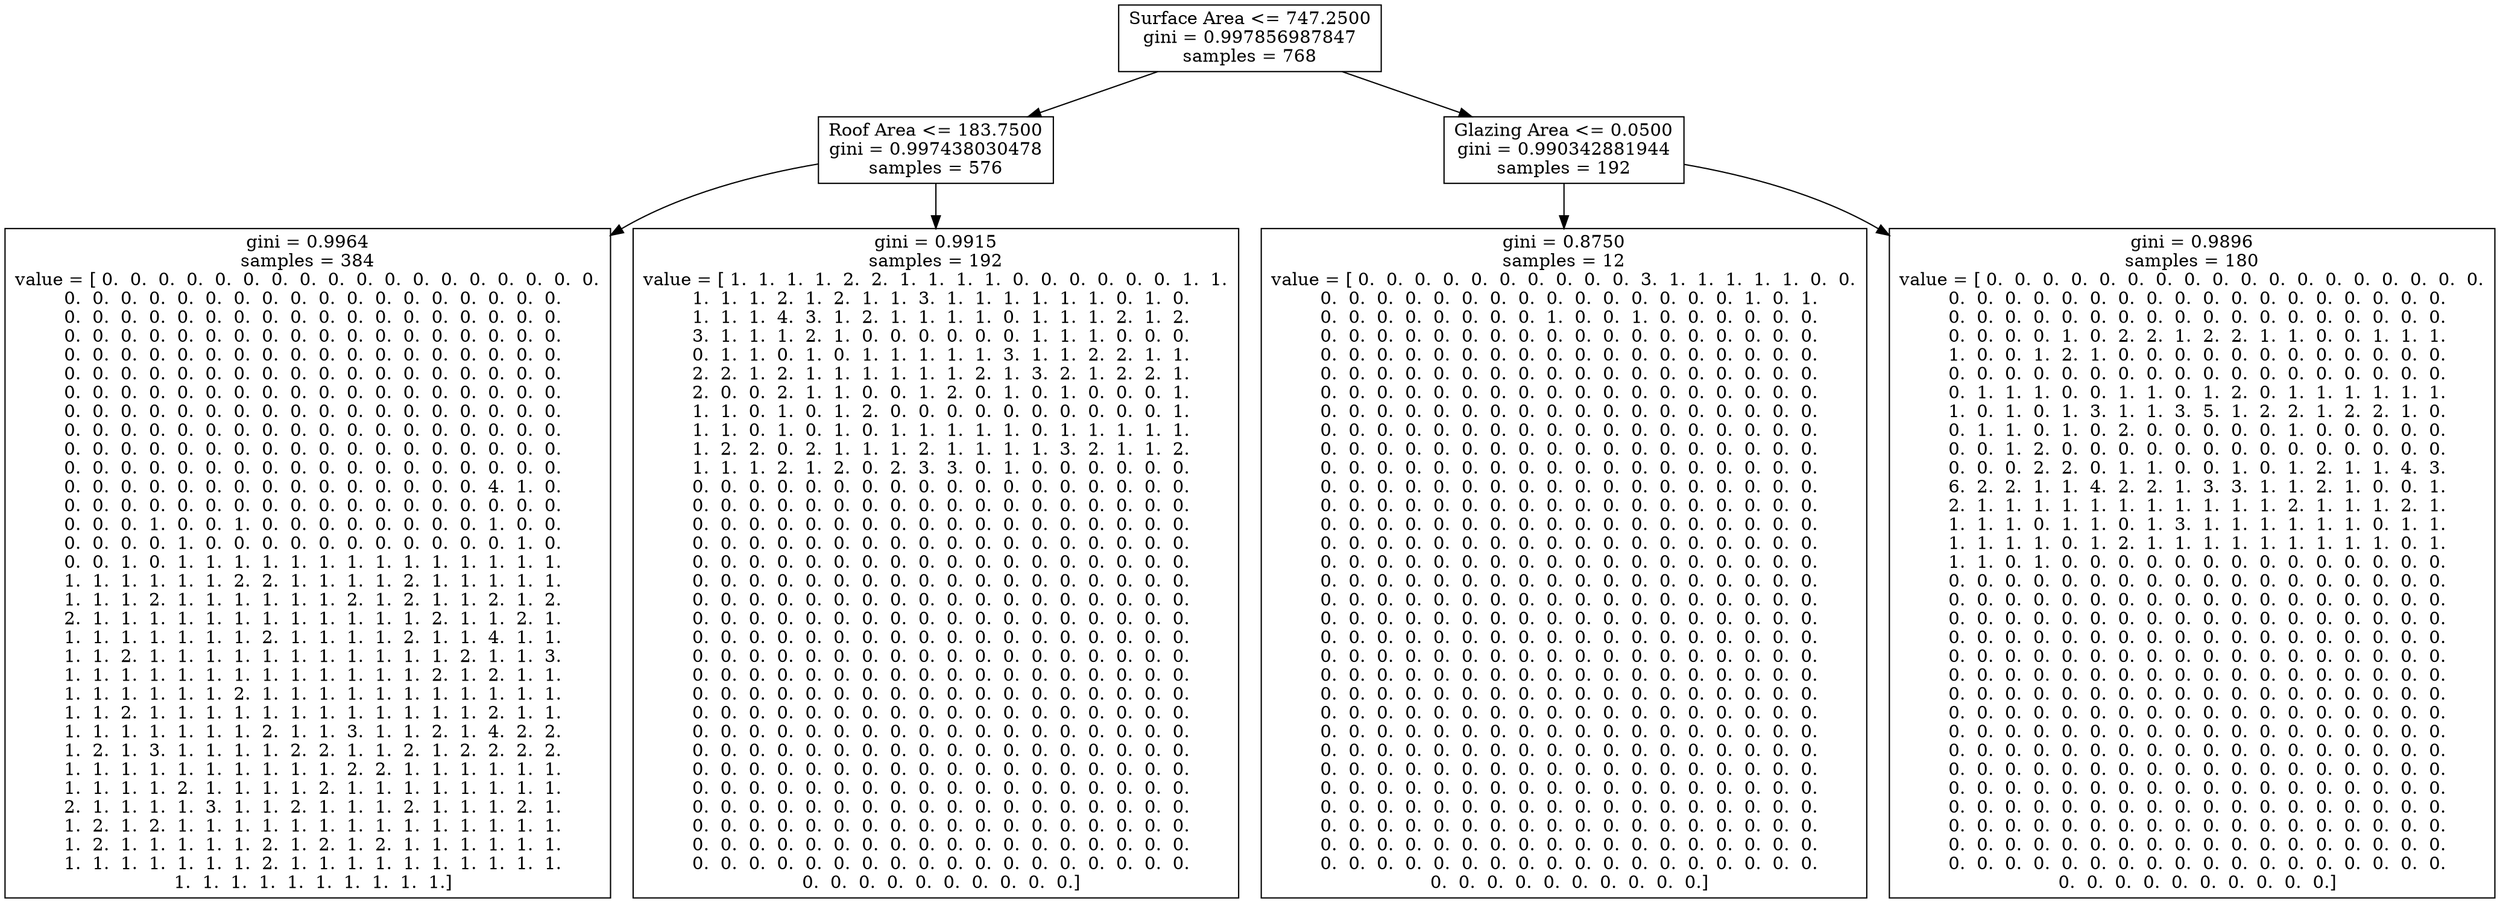 digraph Tree {
0 [label="Surface Area <= 747.2500\ngini = 0.997856987847\nsamples = 768", shape="box"] ;
1 [label="Roof Area <= 183.7500\ngini = 0.997438030478\nsamples = 576", shape="box"] ;
0 -> 1 ;
2 [label="gini = 0.9964\nsamples = 384\nvalue = [ 0.  0.  0.  0.  0.  0.  0.  0.  0.  0.  0.  0.  0.  0.  0.  0.  0.  0.
  0.  0.  0.  0.  0.  0.  0.  0.  0.  0.  0.  0.  0.  0.  0.  0.  0.  0.
  0.  0.  0.  0.  0.  0.  0.  0.  0.  0.  0.  0.  0.  0.  0.  0.  0.  0.
  0.  0.  0.  0.  0.  0.  0.  0.  0.  0.  0.  0.  0.  0.  0.  0.  0.  0.
  0.  0.  0.  0.  0.  0.  0.  0.  0.  0.  0.  0.  0.  0.  0.  0.  0.  0.
  0.  0.  0.  0.  0.  0.  0.  0.  0.  0.  0.  0.  0.  0.  0.  0.  0.  0.
  0.  0.  0.  0.  0.  0.  0.  0.  0.  0.  0.  0.  0.  0.  0.  0.  0.  0.
  0.  0.  0.  0.  0.  0.  0.  0.  0.  0.  0.  0.  0.  0.  0.  0.  0.  0.
  0.  0.  0.  0.  0.  0.  0.  0.  0.  0.  0.  0.  0.  0.  0.  0.  0.  0.
  0.  0.  0.  0.  0.  0.  0.  0.  0.  0.  0.  0.  0.  0.  0.  0.  0.  0.
  0.  0.  0.  0.  0.  0.  0.  0.  0.  0.  0.  0.  0.  0.  0.  0.  0.  0.
  0.  0.  0.  0.  0.  0.  0.  0.  0.  0.  0.  0.  0.  0.  0.  4.  1.  0.
  0.  0.  0.  0.  0.  0.  0.  0.  0.  0.  0.  0.  0.  0.  0.  0.  0.  0.
  0.  0.  0.  1.  0.  0.  1.  0.  0.  0.  0.  0.  0.  0.  0.  1.  0.  0.
  0.  0.  0.  0.  1.  0.  0.  0.  0.  0.  0.  0.  0.  0.  0.  0.  1.  0.
  0.  0.  1.  0.  1.  1.  1.  1.  1.  1.  1.  1.  1.  1.  1.  1.  1.  1.
  1.  1.  1.  1.  1.  1.  2.  2.  1.  1.  1.  1.  2.  1.  1.  1.  1.  1.
  1.  1.  1.  2.  1.  1.  1.  1.  1.  1.  2.  1.  2.  1.  1.  2.  1.  2.
  2.  1.  1.  1.  1.  1.  1.  1.  1.  1.  1.  1.  1.  2.  1.  1.  2.  1.
  1.  1.  1.  1.  1.  1.  1.  2.  1.  1.  1.  1.  2.  1.  1.  4.  1.  1.
  1.  1.  2.  1.  1.  1.  1.  1.  1.  1.  1.  1.  1.  1.  2.  1.  1.  3.
  1.  1.  1.  1.  1.  1.  1.  1.  1.  1.  1.  1.  1.  2.  1.  2.  1.  1.
  1.  1.  1.  1.  1.  1.  2.  1.  1.  1.  1.  1.  1.  1.  1.  1.  1.  1.
  1.  1.  2.  1.  1.  1.  1.  1.  1.  1.  1.  1.  1.  1.  1.  2.  1.  1.
  1.  1.  1.  1.  1.  1.  1.  2.  1.  1.  3.  1.  1.  2.  1.  4.  2.  2.
  1.  2.  1.  3.  1.  1.  1.  1.  2.  2.  1.  1.  2.  1.  2.  2.  2.  2.
  1.  1.  1.  1.  1.  1.  1.  1.  1.  1.  2.  2.  1.  1.  1.  1.  1.  1.
  1.  1.  1.  1.  2.  1.  1.  1.  1.  2.  1.  1.  1.  1.  1.  1.  1.  1.
  2.  1.  1.  1.  1.  3.  1.  1.  2.  1.  1.  1.  2.  1.  1.  1.  2.  1.
  1.  2.  1.  2.  1.  1.  1.  1.  1.  1.  1.  1.  1.  1.  1.  1.  1.  1.
  1.  2.  1.  1.  1.  1.  1.  2.  1.  2.  1.  2.  1.  1.  1.  1.  1.  1.
  1.  1.  1.  1.  1.  1.  1.  2.  1.  1.  1.  1.  1.  1.  1.  1.  1.  1.
  1.  1.  1.  1.  1.  1.  1.  1.  1.  1.]", shape="box"] ;
1 -> 2 ;
3 [label="gini = 0.9915\nsamples = 192\nvalue = [ 1.  1.  1.  1.  2.  2.  1.  1.  1.  1.  0.  0.  0.  0.  0.  0.  1.  1.
  1.  1.  1.  2.  1.  2.  1.  1.  3.  1.  1.  1.  1.  1.  1.  0.  1.  0.
  1.  1.  1.  4.  3.  1.  2.  1.  1.  1.  1.  0.  1.  1.  1.  2.  1.  2.
  3.  1.  1.  1.  2.  1.  0.  0.  0.  0.  0.  0.  1.  1.  1.  0.  0.  0.
  0.  1.  1.  0.  1.  0.  1.  1.  1.  1.  1.  3.  1.  1.  2.  2.  1.  1.
  2.  2.  1.  2.  1.  1.  1.  1.  1.  1.  2.  1.  3.  2.  1.  2.  2.  1.
  2.  0.  0.  2.  1.  1.  0.  0.  1.  2.  0.  1.  0.  1.  0.  0.  0.  1.
  1.  1.  0.  1.  0.  1.  2.  0.  0.  0.  0.  0.  0.  0.  0.  0.  0.  1.
  1.  1.  0.  1.  0.  1.  0.  1.  1.  1.  1.  1.  0.  1.  1.  1.  1.  1.
  1.  2.  2.  0.  2.  1.  1.  1.  2.  1.  1.  1.  1.  3.  2.  1.  1.  2.
  1.  1.  1.  2.  1.  2.  0.  2.  3.  3.  0.  1.  0.  0.  0.  0.  0.  0.
  0.  0.  0.  0.  0.  0.  0.  0.  0.  0.  0.  0.  0.  0.  0.  0.  0.  0.
  0.  0.  0.  0.  0.  0.  0.  0.  0.  0.  0.  0.  0.  0.  0.  0.  0.  0.
  0.  0.  0.  0.  0.  0.  0.  0.  0.  0.  0.  0.  0.  0.  0.  0.  0.  0.
  0.  0.  0.  0.  0.  0.  0.  0.  0.  0.  0.  0.  0.  0.  0.  0.  0.  0.
  0.  0.  0.  0.  0.  0.  0.  0.  0.  0.  0.  0.  0.  0.  0.  0.  0.  0.
  0.  0.  0.  0.  0.  0.  0.  0.  0.  0.  0.  0.  0.  0.  0.  0.  0.  0.
  0.  0.  0.  0.  0.  0.  0.  0.  0.  0.  0.  0.  0.  0.  0.  0.  0.  0.
  0.  0.  0.  0.  0.  0.  0.  0.  0.  0.  0.  0.  0.  0.  0.  0.  0.  0.
  0.  0.  0.  0.  0.  0.  0.  0.  0.  0.  0.  0.  0.  0.  0.  0.  0.  0.
  0.  0.  0.  0.  0.  0.  0.  0.  0.  0.  0.  0.  0.  0.  0.  0.  0.  0.
  0.  0.  0.  0.  0.  0.  0.  0.  0.  0.  0.  0.  0.  0.  0.  0.  0.  0.
  0.  0.  0.  0.  0.  0.  0.  0.  0.  0.  0.  0.  0.  0.  0.  0.  0.  0.
  0.  0.  0.  0.  0.  0.  0.  0.  0.  0.  0.  0.  0.  0.  0.  0.  0.  0.
  0.  0.  0.  0.  0.  0.  0.  0.  0.  0.  0.  0.  0.  0.  0.  0.  0.  0.
  0.  0.  0.  0.  0.  0.  0.  0.  0.  0.  0.  0.  0.  0.  0.  0.  0.  0.
  0.  0.  0.  0.  0.  0.  0.  0.  0.  0.  0.  0.  0.  0.  0.  0.  0.  0.
  0.  0.  0.  0.  0.  0.  0.  0.  0.  0.  0.  0.  0.  0.  0.  0.  0.  0.
  0.  0.  0.  0.  0.  0.  0.  0.  0.  0.  0.  0.  0.  0.  0.  0.  0.  0.
  0.  0.  0.  0.  0.  0.  0.  0.  0.  0.  0.  0.  0.  0.  0.  0.  0.  0.
  0.  0.  0.  0.  0.  0.  0.  0.  0.  0.  0.  0.  0.  0.  0.  0.  0.  0.
  0.  0.  0.  0.  0.  0.  0.  0.  0.  0.  0.  0.  0.  0.  0.  0.  0.  0.
  0.  0.  0.  0.  0.  0.  0.  0.  0.  0.]", shape="box"] ;
1 -> 3 ;
4 [label="Glazing Area <= 0.0500\ngini = 0.990342881944\nsamples = 192", shape="box"] ;
0 -> 4 ;
5 [label="gini = 0.8750\nsamples = 12\nvalue = [ 0.  0.  0.  0.  0.  0.  0.  0.  0.  0.  3.  1.  1.  1.  1.  1.  0.  0.
  0.  0.  0.  0.  0.  0.  0.  0.  0.  0.  0.  0.  0.  0.  0.  1.  0.  1.
  0.  0.  0.  0.  0.  0.  0.  0.  1.  0.  0.  1.  0.  0.  0.  0.  0.  0.
  0.  0.  0.  0.  0.  0.  0.  0.  0.  0.  0.  0.  0.  0.  0.  0.  0.  0.
  0.  0.  0.  0.  0.  0.  0.  0.  0.  0.  0.  0.  0.  0.  0.  0.  0.  0.
  0.  0.  0.  0.  0.  0.  0.  0.  0.  0.  0.  0.  0.  0.  0.  0.  0.  0.
  0.  0.  0.  0.  0.  0.  0.  0.  0.  0.  0.  0.  0.  0.  0.  0.  0.  0.
  0.  0.  0.  0.  0.  0.  0.  0.  0.  0.  0.  0.  0.  0.  0.  0.  0.  0.
  0.  0.  0.  0.  0.  0.  0.  0.  0.  0.  0.  0.  0.  0.  0.  0.  0.  0.
  0.  0.  0.  0.  0.  0.  0.  0.  0.  0.  0.  0.  0.  0.  0.  0.  0.  0.
  0.  0.  0.  0.  0.  0.  0.  0.  0.  0.  0.  0.  0.  0.  0.  0.  0.  0.
  0.  0.  0.  0.  0.  0.  0.  0.  0.  0.  0.  0.  0.  0.  0.  0.  0.  0.
  0.  0.  0.  0.  0.  0.  0.  0.  0.  0.  0.  0.  0.  0.  0.  0.  0.  0.
  0.  0.  0.  0.  0.  0.  0.  0.  0.  0.  0.  0.  0.  0.  0.  0.  0.  0.
  0.  0.  0.  0.  0.  0.  0.  0.  0.  0.  0.  0.  0.  0.  0.  0.  0.  0.
  0.  0.  0.  0.  0.  0.  0.  0.  0.  0.  0.  0.  0.  0.  0.  0.  0.  0.
  0.  0.  0.  0.  0.  0.  0.  0.  0.  0.  0.  0.  0.  0.  0.  0.  0.  0.
  0.  0.  0.  0.  0.  0.  0.  0.  0.  0.  0.  0.  0.  0.  0.  0.  0.  0.
  0.  0.  0.  0.  0.  0.  0.  0.  0.  0.  0.  0.  0.  0.  0.  0.  0.  0.
  0.  0.  0.  0.  0.  0.  0.  0.  0.  0.  0.  0.  0.  0.  0.  0.  0.  0.
  0.  0.  0.  0.  0.  0.  0.  0.  0.  0.  0.  0.  0.  0.  0.  0.  0.  0.
  0.  0.  0.  0.  0.  0.  0.  0.  0.  0.  0.  0.  0.  0.  0.  0.  0.  0.
  0.  0.  0.  0.  0.  0.  0.  0.  0.  0.  0.  0.  0.  0.  0.  0.  0.  0.
  0.  0.  0.  0.  0.  0.  0.  0.  0.  0.  0.  0.  0.  0.  0.  0.  0.  0.
  0.  0.  0.  0.  0.  0.  0.  0.  0.  0.  0.  0.  0.  0.  0.  0.  0.  0.
  0.  0.  0.  0.  0.  0.  0.  0.  0.  0.  0.  0.  0.  0.  0.  0.  0.  0.
  0.  0.  0.  0.  0.  0.  0.  0.  0.  0.  0.  0.  0.  0.  0.  0.  0.  0.
  0.  0.  0.  0.  0.  0.  0.  0.  0.  0.  0.  0.  0.  0.  0.  0.  0.  0.
  0.  0.  0.  0.  0.  0.  0.  0.  0.  0.  0.  0.  0.  0.  0.  0.  0.  0.
  0.  0.  0.  0.  0.  0.  0.  0.  0.  0.  0.  0.  0.  0.  0.  0.  0.  0.
  0.  0.  0.  0.  0.  0.  0.  0.  0.  0.  0.  0.  0.  0.  0.  0.  0.  0.
  0.  0.  0.  0.  0.  0.  0.  0.  0.  0.  0.  0.  0.  0.  0.  0.  0.  0.
  0.  0.  0.  0.  0.  0.  0.  0.  0.  0.]", shape="box"] ;
4 -> 5 ;
6 [label="gini = 0.9896\nsamples = 180\nvalue = [ 0.  0.  0.  0.  0.  0.  0.  0.  0.  0.  0.  0.  0.  0.  0.  0.  0.  0.
  0.  0.  0.  0.  0.  0.  0.  0.  0.  0.  0.  0.  0.  0.  0.  0.  0.  0.
  0.  0.  0.  0.  0.  0.  0.  0.  0.  0.  0.  0.  0.  0.  0.  0.  0.  0.
  0.  0.  0.  0.  1.  0.  2.  2.  1.  2.  2.  1.  1.  0.  0.  1.  1.  1.
  1.  0.  0.  1.  2.  1.  0.  0.  0.  0.  0.  0.  0.  0.  0.  0.  0.  0.
  0.  0.  0.  0.  0.  0.  0.  0.  0.  0.  0.  0.  0.  0.  0.  0.  0.  0.
  0.  1.  1.  1.  0.  0.  1.  1.  0.  1.  2.  0.  1.  1.  1.  1.  1.  1.
  1.  0.  1.  0.  1.  3.  1.  1.  3.  5.  1.  2.  2.  1.  2.  2.  1.  0.
  0.  1.  1.  0.  1.  0.  2.  0.  0.  0.  0.  0.  1.  0.  0.  0.  0.  0.
  0.  0.  1.  2.  0.  0.  0.  0.  0.  0.  0.  0.  0.  0.  0.  0.  0.  0.
  0.  0.  0.  2.  2.  0.  1.  1.  0.  0.  1.  0.  1.  2.  1.  1.  4.  3.
  6.  2.  2.  1.  1.  4.  2.  2.  1.  3.  3.  1.  1.  2.  1.  0.  0.  1.
  2.  1.  1.  1.  1.  1.  1.  1.  1.  1.  1.  1.  2.  1.  1.  1.  2.  1.
  1.  1.  1.  0.  1.  1.  0.  1.  3.  1.  1.  1.  1.  1.  1.  0.  1.  1.
  1.  1.  1.  1.  0.  1.  2.  1.  1.  1.  1.  1.  1.  1.  1.  1.  0.  1.
  1.  1.  0.  1.  0.  0.  0.  0.  0.  0.  0.  0.  0.  0.  0.  0.  0.  0.
  0.  0.  0.  0.  0.  0.  0.  0.  0.  0.  0.  0.  0.  0.  0.  0.  0.  0.
  0.  0.  0.  0.  0.  0.  0.  0.  0.  0.  0.  0.  0.  0.  0.  0.  0.  0.
  0.  0.  0.  0.  0.  0.  0.  0.  0.  0.  0.  0.  0.  0.  0.  0.  0.  0.
  0.  0.  0.  0.  0.  0.  0.  0.  0.  0.  0.  0.  0.  0.  0.  0.  0.  0.
  0.  0.  0.  0.  0.  0.  0.  0.  0.  0.  0.  0.  0.  0.  0.  0.  0.  0.
  0.  0.  0.  0.  0.  0.  0.  0.  0.  0.  0.  0.  0.  0.  0.  0.  0.  0.
  0.  0.  0.  0.  0.  0.  0.  0.  0.  0.  0.  0.  0.  0.  0.  0.  0.  0.
  0.  0.  0.  0.  0.  0.  0.  0.  0.  0.  0.  0.  0.  0.  0.  0.  0.  0.
  0.  0.  0.  0.  0.  0.  0.  0.  0.  0.  0.  0.  0.  0.  0.  0.  0.  0.
  0.  0.  0.  0.  0.  0.  0.  0.  0.  0.  0.  0.  0.  0.  0.  0.  0.  0.
  0.  0.  0.  0.  0.  0.  0.  0.  0.  0.  0.  0.  0.  0.  0.  0.  0.  0.
  0.  0.  0.  0.  0.  0.  0.  0.  0.  0.  0.  0.  0.  0.  0.  0.  0.  0.
  0.  0.  0.  0.  0.  0.  0.  0.  0.  0.  0.  0.  0.  0.  0.  0.  0.  0.
  0.  0.  0.  0.  0.  0.  0.  0.  0.  0.  0.  0.  0.  0.  0.  0.  0.  0.
  0.  0.  0.  0.  0.  0.  0.  0.  0.  0.  0.  0.  0.  0.  0.  0.  0.  0.
  0.  0.  0.  0.  0.  0.  0.  0.  0.  0.  0.  0.  0.  0.  0.  0.  0.  0.
  0.  0.  0.  0.  0.  0.  0.  0.  0.  0.]", shape="box"] ;
4 -> 6 ;
}